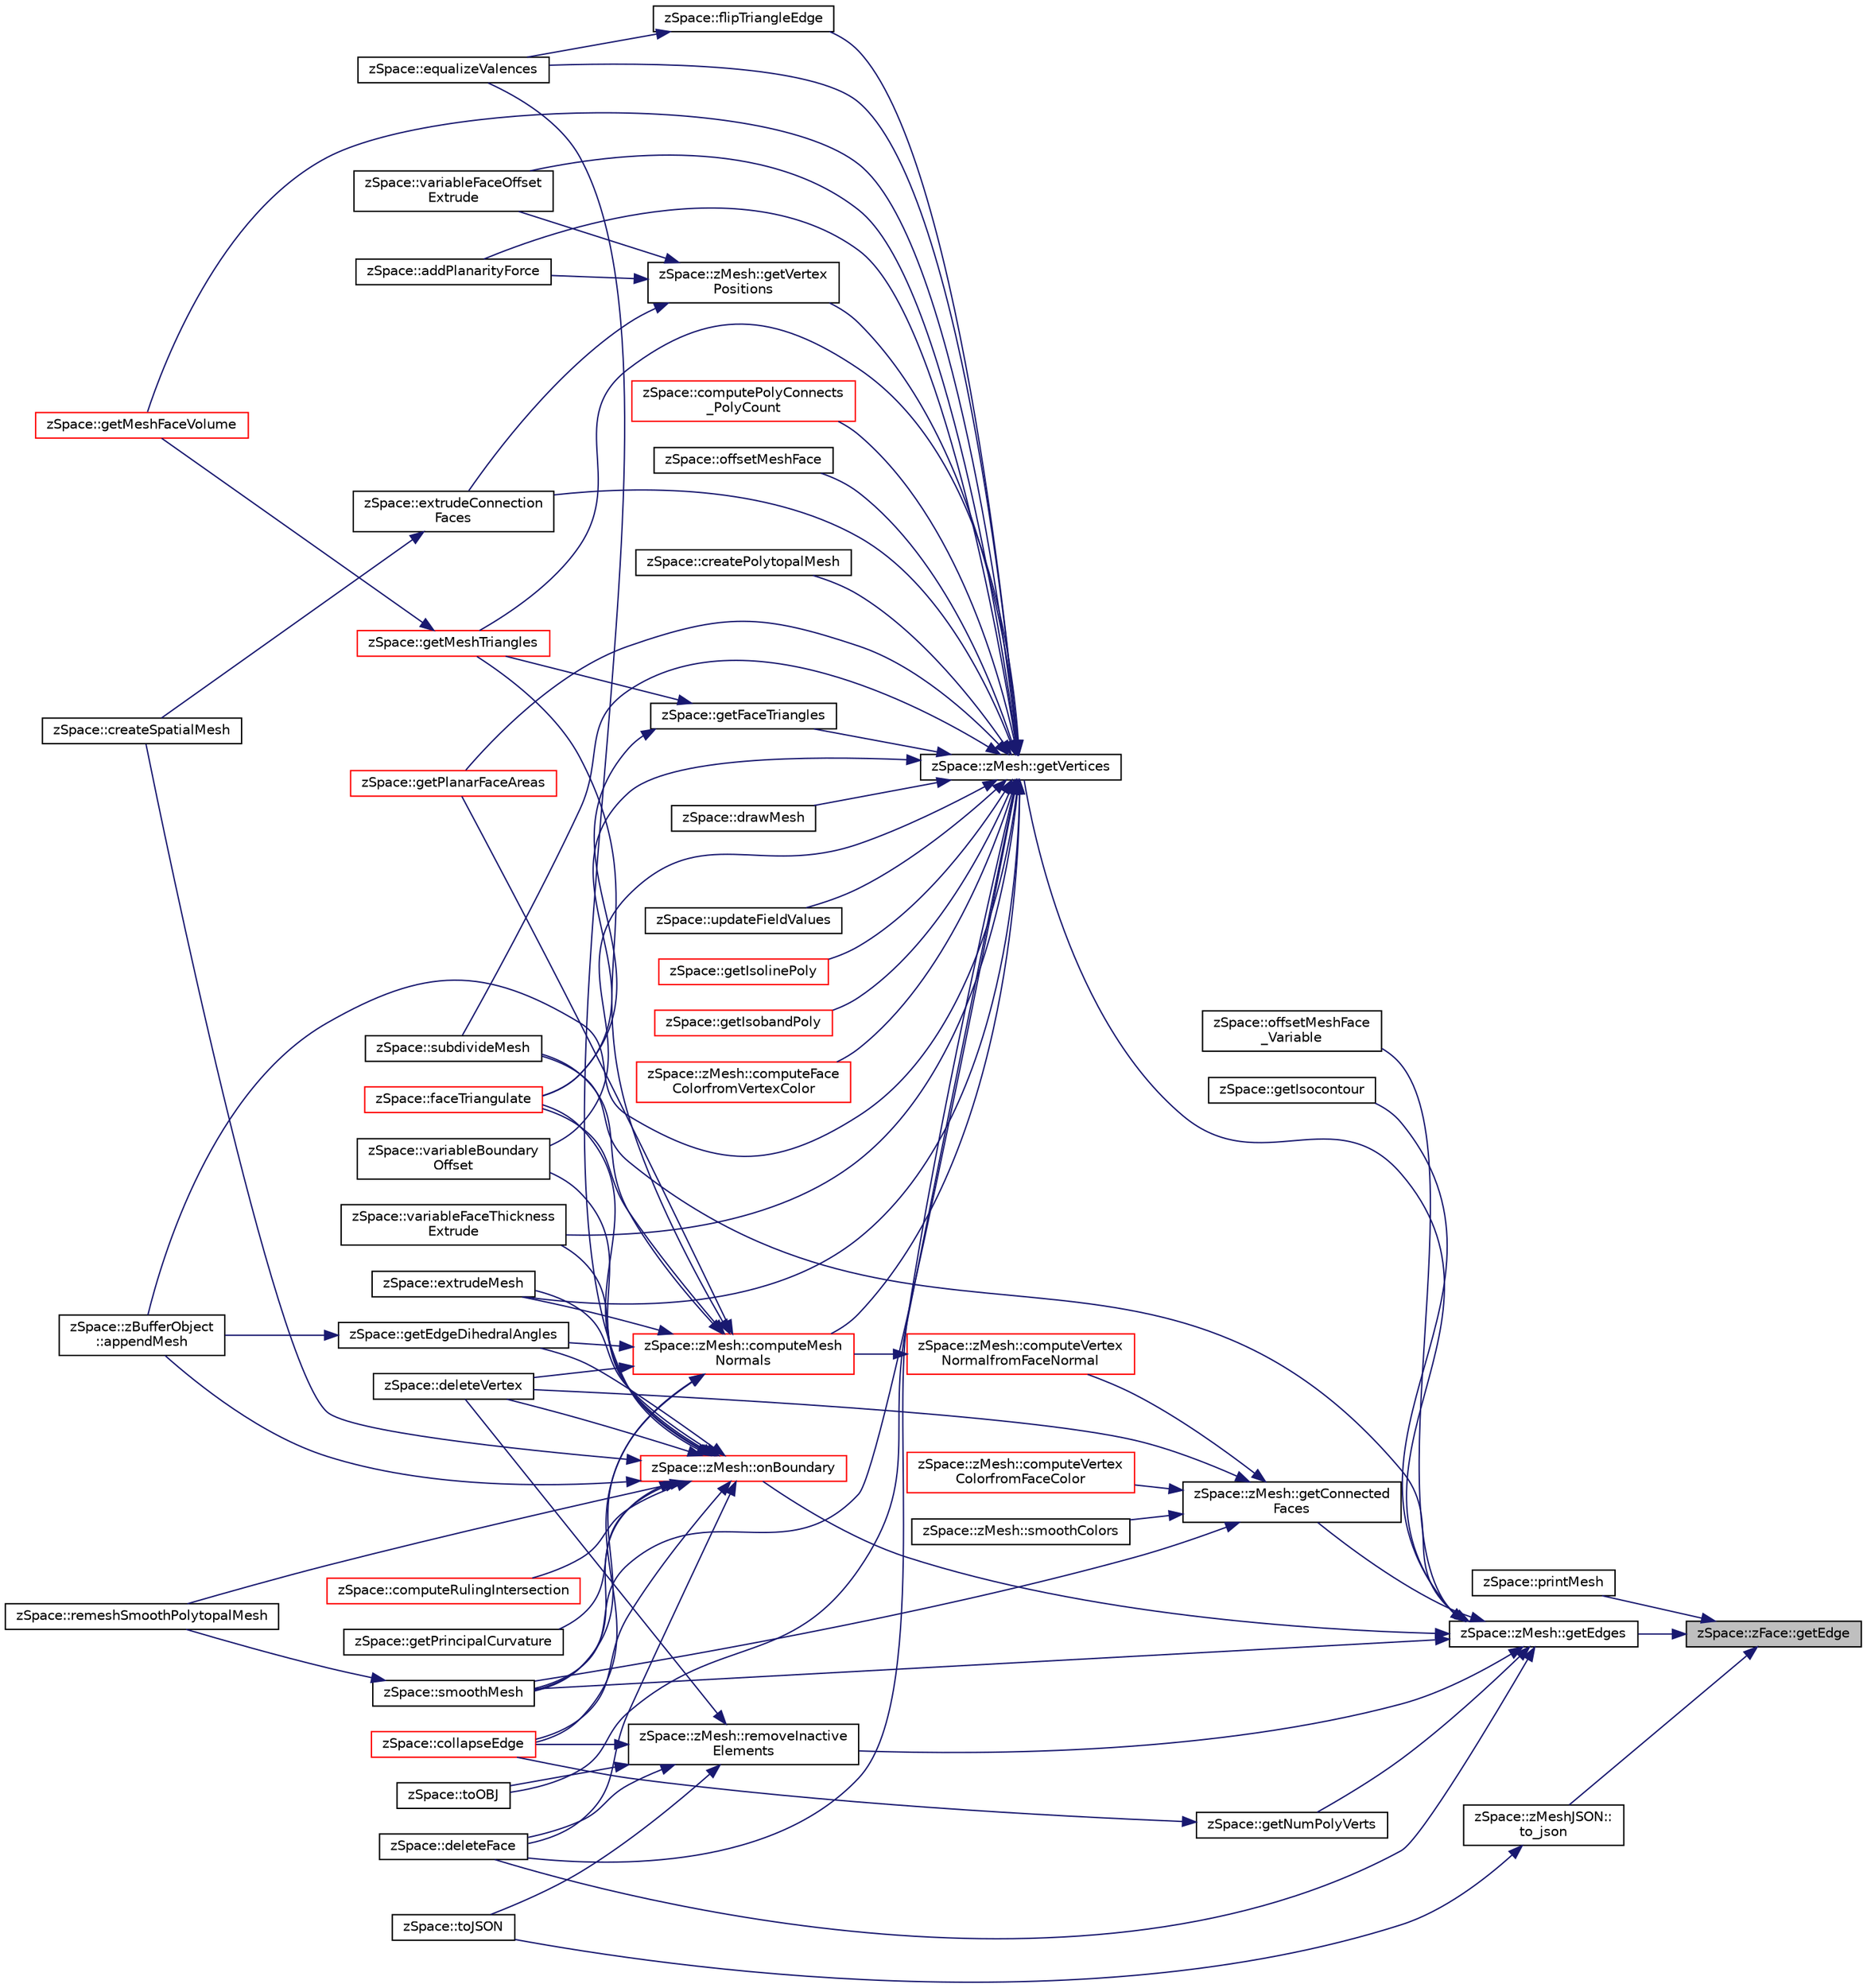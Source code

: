digraph "zSpace::zFace::getEdge"
{
 // LATEX_PDF_SIZE
  edge [fontname="Helvetica",fontsize="10",labelfontname="Helvetica",labelfontsize="10"];
  node [fontname="Helvetica",fontsize="10",shape=record];
  rankdir="RL";
  Node5 [label="zSpace::zFace::getEdge",height=0.2,width=0.4,color="black", fillcolor="grey75", style="filled", fontcolor="black",tooltip="This method returns the associated edge of current zFace."];
  Node5 -> Node6 [dir="back",color="midnightblue",fontsize="10",style="solid",fontname="Helvetica"];
  Node6 [label="zSpace::printMesh",height=0.2,width=0.4,color="black", fillcolor="white", style="filled",URL="$group__z_print_utilities.html#ga24820d178bfefb22bc7bf22a3945bb6f",tooltip="This method prints mesh data to the console."];
  Node5 -> Node7 [dir="back",color="midnightblue",fontsize="10",style="solid",fontname="Helvetica"];
  Node7 [label="zSpace::zMesh::getEdges",height=0.2,width=0.4,color="black", fillcolor="white", style="filled",URL="$classz_space_1_1z_mesh.html#aa705d823873a948a1b62723f24a921b2",tooltip="This method gets the edges of a zFace."];
  Node7 -> Node8 [dir="back",color="midnightblue",fontsize="10",style="solid",fontname="Helvetica"];
  Node8 [label="zSpace::getIsocontour",height=0.2,width=0.4,color="black", fillcolor="white", style="filled",URL="$group__z_field2_d_utilities.html#ga6e47ed2966a60fe23fd026823eabac51",tooltip="This method creates a isocontour graph from the input field mesh at the given field threshold."];
  Node7 -> Node9 [dir="back",color="midnightblue",fontsize="10",style="solid",fontname="Helvetica"];
  Node9 [label="zSpace::zMesh::getVertices",height=0.2,width=0.4,color="black", fillcolor="white", style="filled",URL="$classz_space_1_1z_mesh.html#aa3010b8075e42f14efd4c3605085093b",tooltip="This method gets the vertices attached to input zEdge or zFace."];
  Node9 -> Node10 [dir="back",color="midnightblue",fontsize="10",style="solid",fontname="Helvetica"];
  Node10 [label="zSpace::createPolytopalMesh",height=0.2,width=0.4,color="black", fillcolor="white", style="filled",URL="$group__z_polytopal.html#gaf251bb68cd900abe02f923fa4f54686c",tooltip="This method creates the polytopal mesh based on the input volume mesh and its center line graph."];
  Node9 -> Node11 [dir="back",color="midnightblue",fontsize="10",style="solid",fontname="Helvetica"];
  Node11 [label="zSpace::extrudeConnection\lFaces",height=0.2,width=0.4,color="black", fillcolor="white", style="filled",URL="$group__z_spatial_structure.html#gab4c00e50a2b8f93f3b2d901d3c8a3055",tooltip=" "];
  Node11 -> Node12 [dir="back",color="midnightblue",fontsize="10",style="solid",fontname="Helvetica"];
  Node12 [label="zSpace::createSpatialMesh",height=0.2,width=0.4,color="black", fillcolor="white", style="filled",URL="$group__z_spatial_structure.html#ga33b7c2f2ce96ec2010fcf8980f4cbd50",tooltip="This method creates the polytopal mesh based on the input volume mesh and its center line graph."];
  Node9 -> Node13 [dir="back",color="midnightblue",fontsize="10",style="solid",fontname="Helvetica"];
  Node13 [label="zSpace::variableFaceOffset\lExtrude",height=0.2,width=0.4,color="black", fillcolor="white", style="filled",URL="$group__z_variable_extrude.html#ga4b7753289e2df876a4577208825064e2",tooltip="This method offset extrudes the faces of the input mesh based on vertex / face color...."];
  Node9 -> Node14 [dir="back",color="midnightblue",fontsize="10",style="solid",fontname="Helvetica"];
  Node14 [label="zSpace::variableBoundary\lOffset",height=0.2,width=0.4,color="black", fillcolor="white", style="filled",URL="$group__z_variable_extrude.html#ga9c135fd7362c20a7c6eba655e7abc418",tooltip="This method offsets the boundary faces of the input mesh based on vertex color. It uses only the red ..."];
  Node9 -> Node15 [dir="back",color="midnightblue",fontsize="10",style="solid",fontname="Helvetica"];
  Node15 [label="zSpace::variableFaceThickness\lExtrude",height=0.2,width=0.4,color="black", fillcolor="white", style="filled",URL="$group__z_variable_extrude.html#ga8626c54d38eb699e9d79c88dadb9d417",tooltip="This method extrudes the input mesh based on vertex / face color. It uses only the red channel of the..."];
  Node9 -> Node16 [dir="back",color="midnightblue",fontsize="10",style="solid",fontname="Helvetica"];
  Node16 [label="zSpace::zBufferObject\l::appendMesh",height=0.2,width=0.4,color="black", fillcolor="white", style="filled",URL="$classz_space_1_1z_buffer_object.html#ac5e8e4b2d6a21dbf4e59ed55a8b8bc58",tooltip="This method appends zMesh to the buffer."];
  Node9 -> Node17 [dir="back",color="midnightblue",fontsize="10",style="solid",fontname="Helvetica"];
  Node17 [label="zSpace::drawMesh",height=0.2,width=0.4,color="black", fillcolor="white", style="filled",URL="$group__z_display_utilities.html#ga90f9bbfff5e1d7e80e48a0ceeba46508",tooltip="This method displays the zMesh."];
  Node9 -> Node18 [dir="back",color="midnightblue",fontsize="10",style="solid",fontname="Helvetica"];
  Node18 [label="zSpace::addPlanarityForce",height=0.2,width=0.4,color="black", fillcolor="white", style="filled",URL="$group__z_dynamics_utilities.html#ga73f915cb5cf41c4e515774d394fcd64f",tooltip="This method adds the planarity force to all the particles in the input container based on the face vo..."];
  Node9 -> Node19 [dir="back",color="midnightblue",fontsize="10",style="solid",fontname="Helvetica"];
  Node19 [label="zSpace::updateFieldValues",height=0.2,width=0.4,color="black", fillcolor="white", style="filled",URL="$group__z_field2_d_utilities.html#ga7317fef387a758a3c687d6b511252172",tooltip="This method updates the color values of the field mesh based on the scalar values...."];
  Node9 -> Node20 [dir="back",color="midnightblue",fontsize="10",style="solid",fontname="Helvetica"];
  Node20 [label="zSpace::getIsolinePoly",height=0.2,width=0.4,color="red", fillcolor="white", style="filled",URL="$group__z_field2_d_utilities.html#gaf7fddb03661f768390489b84311fe0c4",tooltip="This method gets the isoline polygon for the input mesh at the given input face index."];
  Node9 -> Node23 [dir="back",color="midnightblue",fontsize="10",style="solid",fontname="Helvetica"];
  Node23 [label="zSpace::getIsobandPoly",height=0.2,width=0.4,color="red", fillcolor="white", style="filled",URL="$group__z_field2_d_utilities.html#ga1ca89389f4efa8797dbb5bc9497e2172",tooltip="This method gets the isoline polygon for the input mesh at the given input face index."];
  Node9 -> Node24 [dir="back",color="midnightblue",fontsize="10",style="solid",fontname="Helvetica"];
  Node24 [label="zSpace::zMesh::getVertex\lPositions",height=0.2,width=0.4,color="black", fillcolor="white", style="filled",URL="$classz_space_1_1z_mesh.html#acb04a75607dbcc07efd4709ecd1cb2db",tooltip="This method gets the vertex positions attached to input zEdge or zFace."];
  Node24 -> Node11 [dir="back",color="midnightblue",fontsize="10",style="solid",fontname="Helvetica"];
  Node24 -> Node13 [dir="back",color="midnightblue",fontsize="10",style="solid",fontname="Helvetica"];
  Node24 -> Node18 [dir="back",color="midnightblue",fontsize="10",style="solid",fontname="Helvetica"];
  Node9 -> Node25 [dir="back",color="midnightblue",fontsize="10",style="solid",fontname="Helvetica"];
  Node25 [label="zSpace::zMesh::computeFace\lColorfromVertexColor",height=0.2,width=0.4,color="red", fillcolor="white", style="filled",URL="$classz_space_1_1z_mesh.html#a89641aad9a7a872cef9eb34ccff09269",tooltip="This method computes the face colors based on the vertex colors."];
  Node9 -> Node29 [dir="back",color="midnightblue",fontsize="10",style="solid",fontname="Helvetica"];
  Node29 [label="zSpace::zMesh::computeMesh\lNormals",height=0.2,width=0.4,color="red", fillcolor="white", style="filled",URL="$classz_space_1_1z_mesh.html#a42be75e01f9b3704fcc85fd745952b22",tooltip="This method computes the normals assoicated with vertices and polygon faces ."];
  Node29 -> Node31 [dir="back",color="midnightblue",fontsize="10",style="solid",fontname="Helvetica"];
  Node31 [label="zSpace::faceTriangulate",height=0.2,width=0.4,color="red", fillcolor="white", style="filled",URL="$group__z_mesh_modifiers.html#ga436ab6f006de6e8dcd08c030fed4feb1",tooltip="This method triangulates the input face of the mesh."];
  Node29 -> Node39 [dir="back",color="midnightblue",fontsize="10",style="solid",fontname="Helvetica"];
  Node39 [label="zSpace::deleteVertex",height=0.2,width=0.4,color="black", fillcolor="white", style="filled",URL="$group__z_mesh_modifiers.html#ga20644ac4933b8ae055b0eb47a9df8420",tooltip="This method deletes the mesh vertex given by the input vertex index."];
  Node29 -> Node40 [dir="back",color="midnightblue",fontsize="10",style="solid",fontname="Helvetica"];
  Node40 [label="zSpace::collapseEdge",height=0.2,width=0.4,color="red", fillcolor="white", style="filled",URL="$group__z_mesh_modifiers.html#ga77533a4e95924fa8c030ba013eef1ec6",tooltip="This method collapses an edge into a vertex."];
  Node29 -> Node35 [dir="back",color="midnightblue",fontsize="10",style="solid",fontname="Helvetica"];
  Node35 [label="zSpace::subdivideMesh",height=0.2,width=0.4,color="black", fillcolor="white", style="filled",URL="$group__z_mesh_modifiers.html#ga8c3af5dd0f40d6f82fd23ceead47dc64",tooltip="This method subdivides all the faces and edges of the mesh."];
  Node29 -> Node36 [dir="back",color="midnightblue",fontsize="10",style="solid",fontname="Helvetica"];
  Node36 [label="zSpace::smoothMesh",height=0.2,width=0.4,color="black", fillcolor="white", style="filled",URL="$group__z_mesh_modifiers.html#ga41f9be96453c21ac7b33b2991c284775",tooltip="This method applies Catmull-Clark subdivision to the mesh."];
  Node36 -> Node37 [dir="back",color="midnightblue",fontsize="10",style="solid",fontname="Helvetica"];
  Node37 [label="zSpace::remeshSmoothPolytopalMesh",height=0.2,width=0.4,color="black", fillcolor="white", style="filled",URL="$group__z_polytopal.html#ga5dd7e372cf8287c0434778b2e58d41f1",tooltip="This method remeshes the smoothed polytopal mesh to have rulings in ony one direction."];
  Node29 -> Node42 [dir="back",color="midnightblue",fontsize="10",style="solid",fontname="Helvetica"];
  Node42 [label="zSpace::extrudeMesh",height=0.2,width=0.4,color="black", fillcolor="white", style="filled",URL="$group__z_mesh_modifiers.html#ga6f2ce938aa8bb72d5b4649115d76d9c8",tooltip="This method returns an extruded mesh from the input mesh."];
  Node29 -> Node43 [dir="back",color="midnightblue",fontsize="10",style="solid",fontname="Helvetica"];
  Node43 [label="zSpace::getMeshTriangles",height=0.2,width=0.4,color="red", fillcolor="white", style="filled",URL="$group__z_mesh_utilities.html#gaff7f65ebfe08571efb90aee41286f19f",tooltip="This method computes the triangles of each face of the input mesh and stored in 2 dimensional contain..."];
  Node43 -> Node45 [dir="back",color="midnightblue",fontsize="10",style="solid",fontname="Helvetica"];
  Node45 [label="zSpace::getMeshFaceVolume",height=0.2,width=0.4,color="red", fillcolor="white", style="filled",URL="$group__z_mesh_utilities.html#gab9dcf47533903c7745cf029d4808830a",tooltip="This method computes the volume of the polyhedras formed by the face vertices and the face center of ..."];
  Node29 -> Node47 [dir="back",color="midnightblue",fontsize="10",style="solid",fontname="Helvetica"];
  Node47 [label="zSpace::getEdgeDihedralAngles",height=0.2,width=0.4,color="black", fillcolor="white", style="filled",URL="$group__z_mesh_utilities.html#gaf531920d8d86c1c508bec8c71d5d9954",tooltip="This method computes the dihedral angle per edge of zMesh."];
  Node47 -> Node16 [dir="back",color="midnightblue",fontsize="10",style="solid",fontname="Helvetica"];
  Node29 -> Node48 [dir="back",color="midnightblue",fontsize="10",style="solid",fontname="Helvetica"];
  Node48 [label="zSpace::getPlanarFaceAreas",height=0.2,width=0.4,color="red", fillcolor="white", style="filled",URL="$group__z_mesh_utilities.html#gaa37b5055021194293cbbba94644cd2d8",tooltip="This method computes the area of every face of the mesh. It works only for if the faces are planar."];
  Node9 -> Node31 [dir="back",color="midnightblue",fontsize="10",style="solid",fontname="Helvetica"];
  Node9 -> Node51 [dir="back",color="midnightblue",fontsize="10",style="solid",fontname="Helvetica"];
  Node51 [label="zSpace::deleteFace",height=0.2,width=0.4,color="black", fillcolor="white", style="filled",URL="$group__z_mesh_modifiers.html#ga24ab0fcd418ba91e387838fdc4711787",tooltip="This method deletes the mesh face given by the input face index."];
  Node9 -> Node52 [dir="back",color="midnightblue",fontsize="10",style="solid",fontname="Helvetica"];
  Node52 [label="zSpace::flipTriangleEdge",height=0.2,width=0.4,color="black", fillcolor="white", style="filled",URL="$group__z_mesh_modifiers.html#ga23b04bfa34f16159cbc2b1c5e1116f39",tooltip="This method flips the edge shared bettwen two rainglua faces."];
  Node52 -> Node53 [dir="back",color="midnightblue",fontsize="10",style="solid",fontname="Helvetica"];
  Node53 [label="zSpace::equalizeValences",height=0.2,width=0.4,color="black", fillcolor="white", style="filled",URL="$group__z_mesh_modifiers.html#ga50d27f458f57c4f90fa9242b05ded2d2",tooltip="This method equalizes the vertex valences by flipping edges of the input triangulated mesh...."];
  Node9 -> Node35 [dir="back",color="midnightblue",fontsize="10",style="solid",fontname="Helvetica"];
  Node9 -> Node36 [dir="back",color="midnightblue",fontsize="10",style="solid",fontname="Helvetica"];
  Node9 -> Node42 [dir="back",color="midnightblue",fontsize="10",style="solid",fontname="Helvetica"];
  Node9 -> Node53 [dir="back",color="midnightblue",fontsize="10",style="solid",fontname="Helvetica"];
  Node9 -> Node54 [dir="back",color="midnightblue",fontsize="10",style="solid",fontname="Helvetica"];
  Node54 [label="zSpace::getFaceTriangles",height=0.2,width=0.4,color="black", fillcolor="white", style="filled",URL="$group__z_mesh_utilities.html#ga1d81b6e6cd06dd32b7795275da6a808c",tooltip="This method triangulates the input polygon using ear clipping algorithm."];
  Node54 -> Node31 [dir="back",color="midnightblue",fontsize="10",style="solid",fontname="Helvetica"];
  Node54 -> Node43 [dir="back",color="midnightblue",fontsize="10",style="solid",fontname="Helvetica"];
  Node9 -> Node43 [dir="back",color="midnightblue",fontsize="10",style="solid",fontname="Helvetica"];
  Node9 -> Node45 [dir="back",color="midnightblue",fontsize="10",style="solid",fontname="Helvetica"];
  Node9 -> Node48 [dir="back",color="midnightblue",fontsize="10",style="solid",fontname="Helvetica"];
  Node9 -> Node55 [dir="back",color="midnightblue",fontsize="10",style="solid",fontname="Helvetica"];
  Node55 [label="zSpace::computePolyConnects\l_PolyCount",height=0.2,width=0.4,color="red", fillcolor="white", style="filled",URL="$group__z_mesh_utilities.html#ga1311698c2fce00e59bcfafcbfb29a29e",tooltip="This method stores input mesh connectivity information in the input containers."];
  Node9 -> Node59 [dir="back",color="midnightblue",fontsize="10",style="solid",fontname="Helvetica"];
  Node59 [label="zSpace::offsetMeshFace",height=0.2,width=0.4,color="black", fillcolor="white", style="filled",URL="$group__z_mesh_utilities.html#ga33d47a47ed451d022be4b64b5865b0e1",tooltip="This method returns the offset positions of a polygon of the input mesh."];
  Node9 -> Node60 [dir="back",color="midnightblue",fontsize="10",style="solid",fontname="Helvetica"];
  Node60 [label="zSpace::toOBJ",height=0.2,width=0.4,color="black", fillcolor="white", style="filled",URL="$group__z_i_o___mesh.html#ga56d1123fee7864f1a5da2f740b9e589d",tooltip="This method exports zMesh as an OBJ file."];
  Node7 -> Node61 [dir="back",color="midnightblue",fontsize="10",style="solid",fontname="Helvetica"];
  Node61 [label="zSpace::zMesh::getConnected\lFaces",height=0.2,width=0.4,color="black", fillcolor="white", style="filled",URL="$classz_space_1_1z_mesh.html#af37006a17bd4e6945860281a4cbef861",tooltip="This method gets the faces connected to input zVertex or zFace."];
  Node61 -> Node62 [dir="back",color="midnightblue",fontsize="10",style="solid",fontname="Helvetica"];
  Node62 [label="zSpace::zMesh::computeVertex\lColorfromFaceColor",height=0.2,width=0.4,color="red", fillcolor="white", style="filled",URL="$classz_space_1_1z_mesh.html#ae519ccec31ffee9fa16596724e04130c",tooltip="This method computes the vertex colors based on the face colors."];
  Node61 -> Node68 [dir="back",color="midnightblue",fontsize="10",style="solid",fontname="Helvetica"];
  Node68 [label="zSpace::zMesh::smoothColors",height=0.2,width=0.4,color="black", fillcolor="white", style="filled",URL="$classz_space_1_1z_mesh.html#a63e68abd857c24a63ad06d426b112d11",tooltip="This method smoothens the color attributes."];
  Node61 -> Node69 [dir="back",color="midnightblue",fontsize="10",style="solid",fontname="Helvetica"];
  Node69 [label="zSpace::zMesh::computeVertex\lNormalfromFaceNormal",height=0.2,width=0.4,color="red", fillcolor="white", style="filled",URL="$classz_space_1_1z_mesh.html#ac27b3838590a838a11243e4fd6ad0b6d",tooltip="This method computes the vertex normals based on the face normals."];
  Node69 -> Node29 [dir="back",color="midnightblue",fontsize="10",style="solid",fontname="Helvetica"];
  Node61 -> Node39 [dir="back",color="midnightblue",fontsize="10",style="solid",fontname="Helvetica"];
  Node61 -> Node36 [dir="back",color="midnightblue",fontsize="10",style="solid",fontname="Helvetica"];
  Node7 -> Node71 [dir="back",color="midnightblue",fontsize="10",style="solid",fontname="Helvetica"];
  Node71 [label="zSpace::zMesh::onBoundary",height=0.2,width=0.4,color="red", fillcolor="white", style="filled",URL="$classz_space_1_1z_mesh.html#aca5218f8a8b5c5f1cde25440d08c57d6",tooltip="This method determines if input zVertex or zEdge or zFace is on the boundary."];
  Node71 -> Node37 [dir="back",color="midnightblue",fontsize="10",style="solid",fontname="Helvetica"];
  Node71 -> Node72 [dir="back",color="midnightblue",fontsize="10",style="solid",fontname="Helvetica"];
  Node72 [label="zSpace::computeRulingIntersection",height=0.2,width=0.4,color="red", fillcolor="white", style="filled",URL="$group__z_polytopal.html#gaa5323f4fa138b179b6e1d7a49007cfa4",tooltip="This method computes the ruling intersetions."];
  Node71 -> Node12 [dir="back",color="midnightblue",fontsize="10",style="solid",fontname="Helvetica"];
  Node71 -> Node14 [dir="back",color="midnightblue",fontsize="10",style="solid",fontname="Helvetica"];
  Node71 -> Node15 [dir="back",color="midnightblue",fontsize="10",style="solid",fontname="Helvetica"];
  Node71 -> Node16 [dir="back",color="midnightblue",fontsize="10",style="solid",fontname="Helvetica"];
  Node71 -> Node31 [dir="back",color="midnightblue",fontsize="10",style="solid",fontname="Helvetica"];
  Node71 -> Node39 [dir="back",color="midnightblue",fontsize="10",style="solid",fontname="Helvetica"];
  Node71 -> Node51 [dir="back",color="midnightblue",fontsize="10",style="solid",fontname="Helvetica"];
  Node71 -> Node40 [dir="back",color="midnightblue",fontsize="10",style="solid",fontname="Helvetica"];
  Node71 -> Node36 [dir="back",color="midnightblue",fontsize="10",style="solid",fontname="Helvetica"];
  Node71 -> Node42 [dir="back",color="midnightblue",fontsize="10",style="solid",fontname="Helvetica"];
  Node71 -> Node53 [dir="back",color="midnightblue",fontsize="10",style="solid",fontname="Helvetica"];
  Node71 -> Node74 [dir="back",color="midnightblue",fontsize="10",style="solid",fontname="Helvetica"];
  Node74 [label="zSpace::getPrincipalCurvature",height=0.2,width=0.4,color="black", fillcolor="white", style="filled",URL="$group__z_mesh_utilities.html#ga1e60d7d324e3a491f9e60060fa3258e2",tooltip="This method computes the local curvature of the mesh vertices."];
  Node71 -> Node47 [dir="back",color="midnightblue",fontsize="10",style="solid",fontname="Helvetica"];
  Node7 -> Node77 [dir="back",color="midnightblue",fontsize="10",style="solid",fontname="Helvetica"];
  Node77 [label="zSpace::zMesh::removeInactive\lElements",height=0.2,width=0.4,color="black", fillcolor="white", style="filled",URL="$classz_space_1_1z_mesh.html#ab21d59eecb169921b427a7e766d47aa5",tooltip="This method removes inactive elements from the array connected with the input type."];
  Node77 -> Node39 [dir="back",color="midnightblue",fontsize="10",style="solid",fontname="Helvetica"];
  Node77 -> Node51 [dir="back",color="midnightblue",fontsize="10",style="solid",fontname="Helvetica"];
  Node77 -> Node40 [dir="back",color="midnightblue",fontsize="10",style="solid",fontname="Helvetica"];
  Node77 -> Node60 [dir="back",color="midnightblue",fontsize="10",style="solid",fontname="Helvetica"];
  Node77 -> Node78 [dir="back",color="midnightblue",fontsize="10",style="solid",fontname="Helvetica"];
  Node78 [label="zSpace::toJSON",height=0.2,width=0.4,color="black", fillcolor="white", style="filled",URL="$group__z_i_o___mesh.html#ga6fccda275363a86353d2750673122d6f",tooltip="This method exports zMesh to a JSON file format using JSON Modern Library."];
  Node7 -> Node51 [dir="back",color="midnightblue",fontsize="10",style="solid",fontname="Helvetica"];
  Node7 -> Node35 [dir="back",color="midnightblue",fontsize="10",style="solid",fontname="Helvetica"];
  Node7 -> Node36 [dir="back",color="midnightblue",fontsize="10",style="solid",fontname="Helvetica"];
  Node7 -> Node79 [dir="back",color="midnightblue",fontsize="10",style="solid",fontname="Helvetica"];
  Node79 [label="zSpace::getNumPolyVerts",height=0.2,width=0.4,color="black", fillcolor="white", style="filled",URL="$group__z_mesh_utilities.html#ga93825ac6298071fc25f7d0829e1d7b97",tooltip="This method return the number of vertices in the face given by the input index."];
  Node79 -> Node40 [dir="back",color="midnightblue",fontsize="10",style="solid",fontname="Helvetica"];
  Node7 -> Node80 [dir="back",color="midnightblue",fontsize="10",style="solid",fontname="Helvetica"];
  Node80 [label="zSpace::offsetMeshFace\l_Variable",height=0.2,width=0.4,color="black", fillcolor="white", style="filled",URL="$group__z_mesh_utilities.html#ga2d1e96823d5ddafb0c578999217416f5",tooltip="This method returns the vartiable offset positions of a polygon of the input mesh."];
  Node5 -> Node81 [dir="back",color="midnightblue",fontsize="10",style="solid",fontname="Helvetica"];
  Node81 [label="zSpace::zMeshJSON::\lto_json",height=0.2,width=0.4,color="black", fillcolor="white", style="filled",URL="$classz_space_1_1z_mesh_j_s_o_n.html#a2f9c901ed11d790ecec40f3ca6ea4a17",tooltip="This method creates the JSON file from the input zMesh using JSON Modern Library."];
  Node81 -> Node78 [dir="back",color="midnightblue",fontsize="10",style="solid",fontname="Helvetica"];
}
